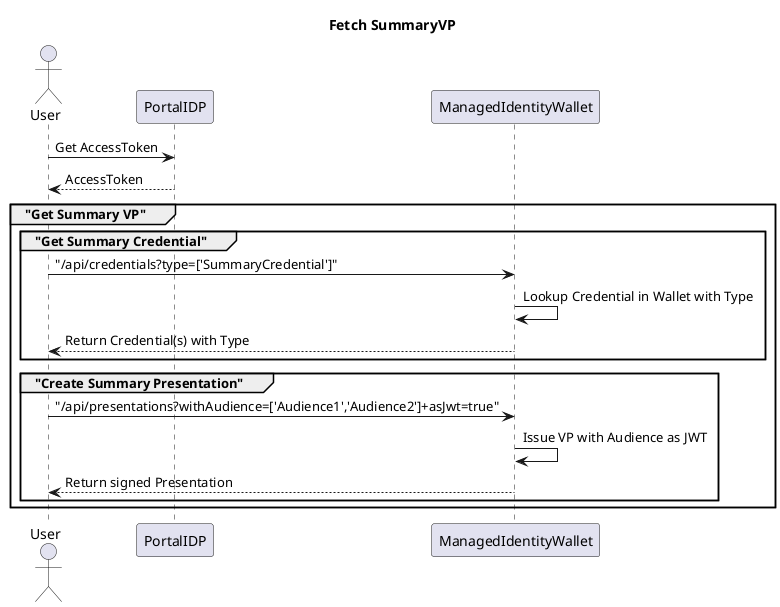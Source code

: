 @startuml
title Fetch SummaryVP

actor User as User

participant PortalIDP as keycloak
participant ManagedIdentityWallet as MIW

box "Get Accesstoken"
  User -> keycloak: Get AccessToken
  keycloak --> User: AccessToken
end box

group "Get Summary VP"
    group "Get Summary Credential" 
        User -> MIW: "/api/credentials?type=['SummaryCredential']"
        MIW -> MIW: Lookup Credential in Wallet with Type
        MIW --> User: Return Credential(s) with Type
    end group
    group "Create Summary Presentation" 
        User -> MIW: "/api/presentations?withAudience=['Audience1','Audience2']+asJwt=true"
        MIW -> MIW: Issue VP with Audience as JWT
        MIW --> User: Return signed Presentation
    end group
end group

@enduml